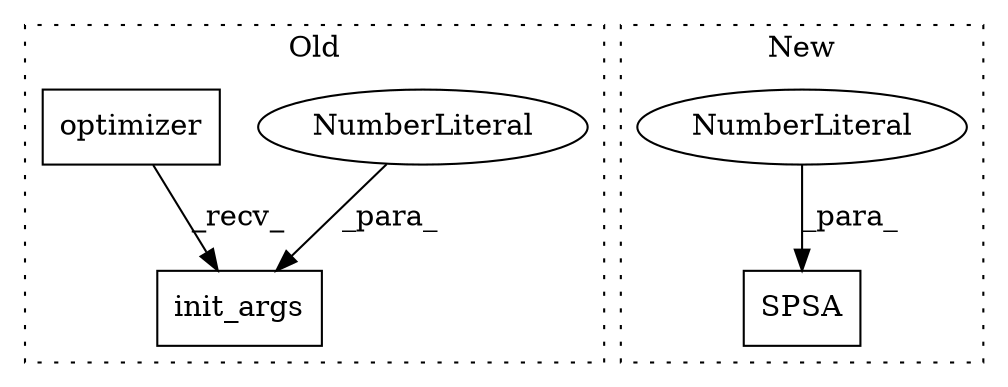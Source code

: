 digraph G {
subgraph cluster0 {
1 [label="init_args" a="32" s="1743,1755" l="10,1" shape="box"];
3 [label="NumberLiteral" a="34" s="1753" l="2" shape="ellipse"];
5 [label="optimizer" a="32" s="1716" l="11" shape="box"];
label = "Old";
style="dotted";
}
subgraph cluster1 {
2 [label="SPSA" a="32" s="1911,1918" l="5,1" shape="box"];
4 [label="NumberLiteral" a="34" s="1916" l="2" shape="ellipse"];
label = "New";
style="dotted";
}
3 -> 1 [label="_para_"];
4 -> 2 [label="_para_"];
5 -> 1 [label="_recv_"];
}